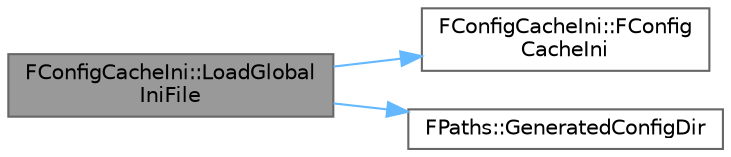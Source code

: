 digraph "FConfigCacheIni::LoadGlobalIniFile"
{
 // INTERACTIVE_SVG=YES
 // LATEX_PDF_SIZE
  bgcolor="transparent";
  edge [fontname=Helvetica,fontsize=10,labelfontname=Helvetica,labelfontsize=10];
  node [fontname=Helvetica,fontsize=10,shape=box,height=0.2,width=0.4];
  rankdir="LR";
  Node1 [id="Node000001",label="FConfigCacheIni::LoadGlobal\lIniFile",height=0.2,width=0.4,color="gray40", fillcolor="grey60", style="filled", fontcolor="black",tooltip="Loads and generates a destination ini file and adds it to GConfig:"];
  Node1 -> Node2 [id="edge1_Node000001_Node000002",color="steelblue1",style="solid",tooltip=" "];
  Node2 [id="Node000002",label="FConfigCacheIni::FConfig\lCacheIni",height=0.2,width=0.4,color="grey40", fillcolor="white", style="filled",URL="$d0/d87/classFConfigCacheIni.html#a80fd9834af518fda58ab1812177713ba",tooltip=" "];
  Node1 -> Node3 [id="edge2_Node000001_Node000003",color="steelblue1",style="solid",tooltip=" "];
  Node3 [id="Node000003",label="FPaths::GeneratedConfigDir",height=0.2,width=0.4,color="grey40", fillcolor="white", style="filled",URL="$df/d4c/classFPaths.html#a453f805e9e9eca3eaee51cd82c02345e",tooltip="Returns the directory the engine saves generated config files."];
}
